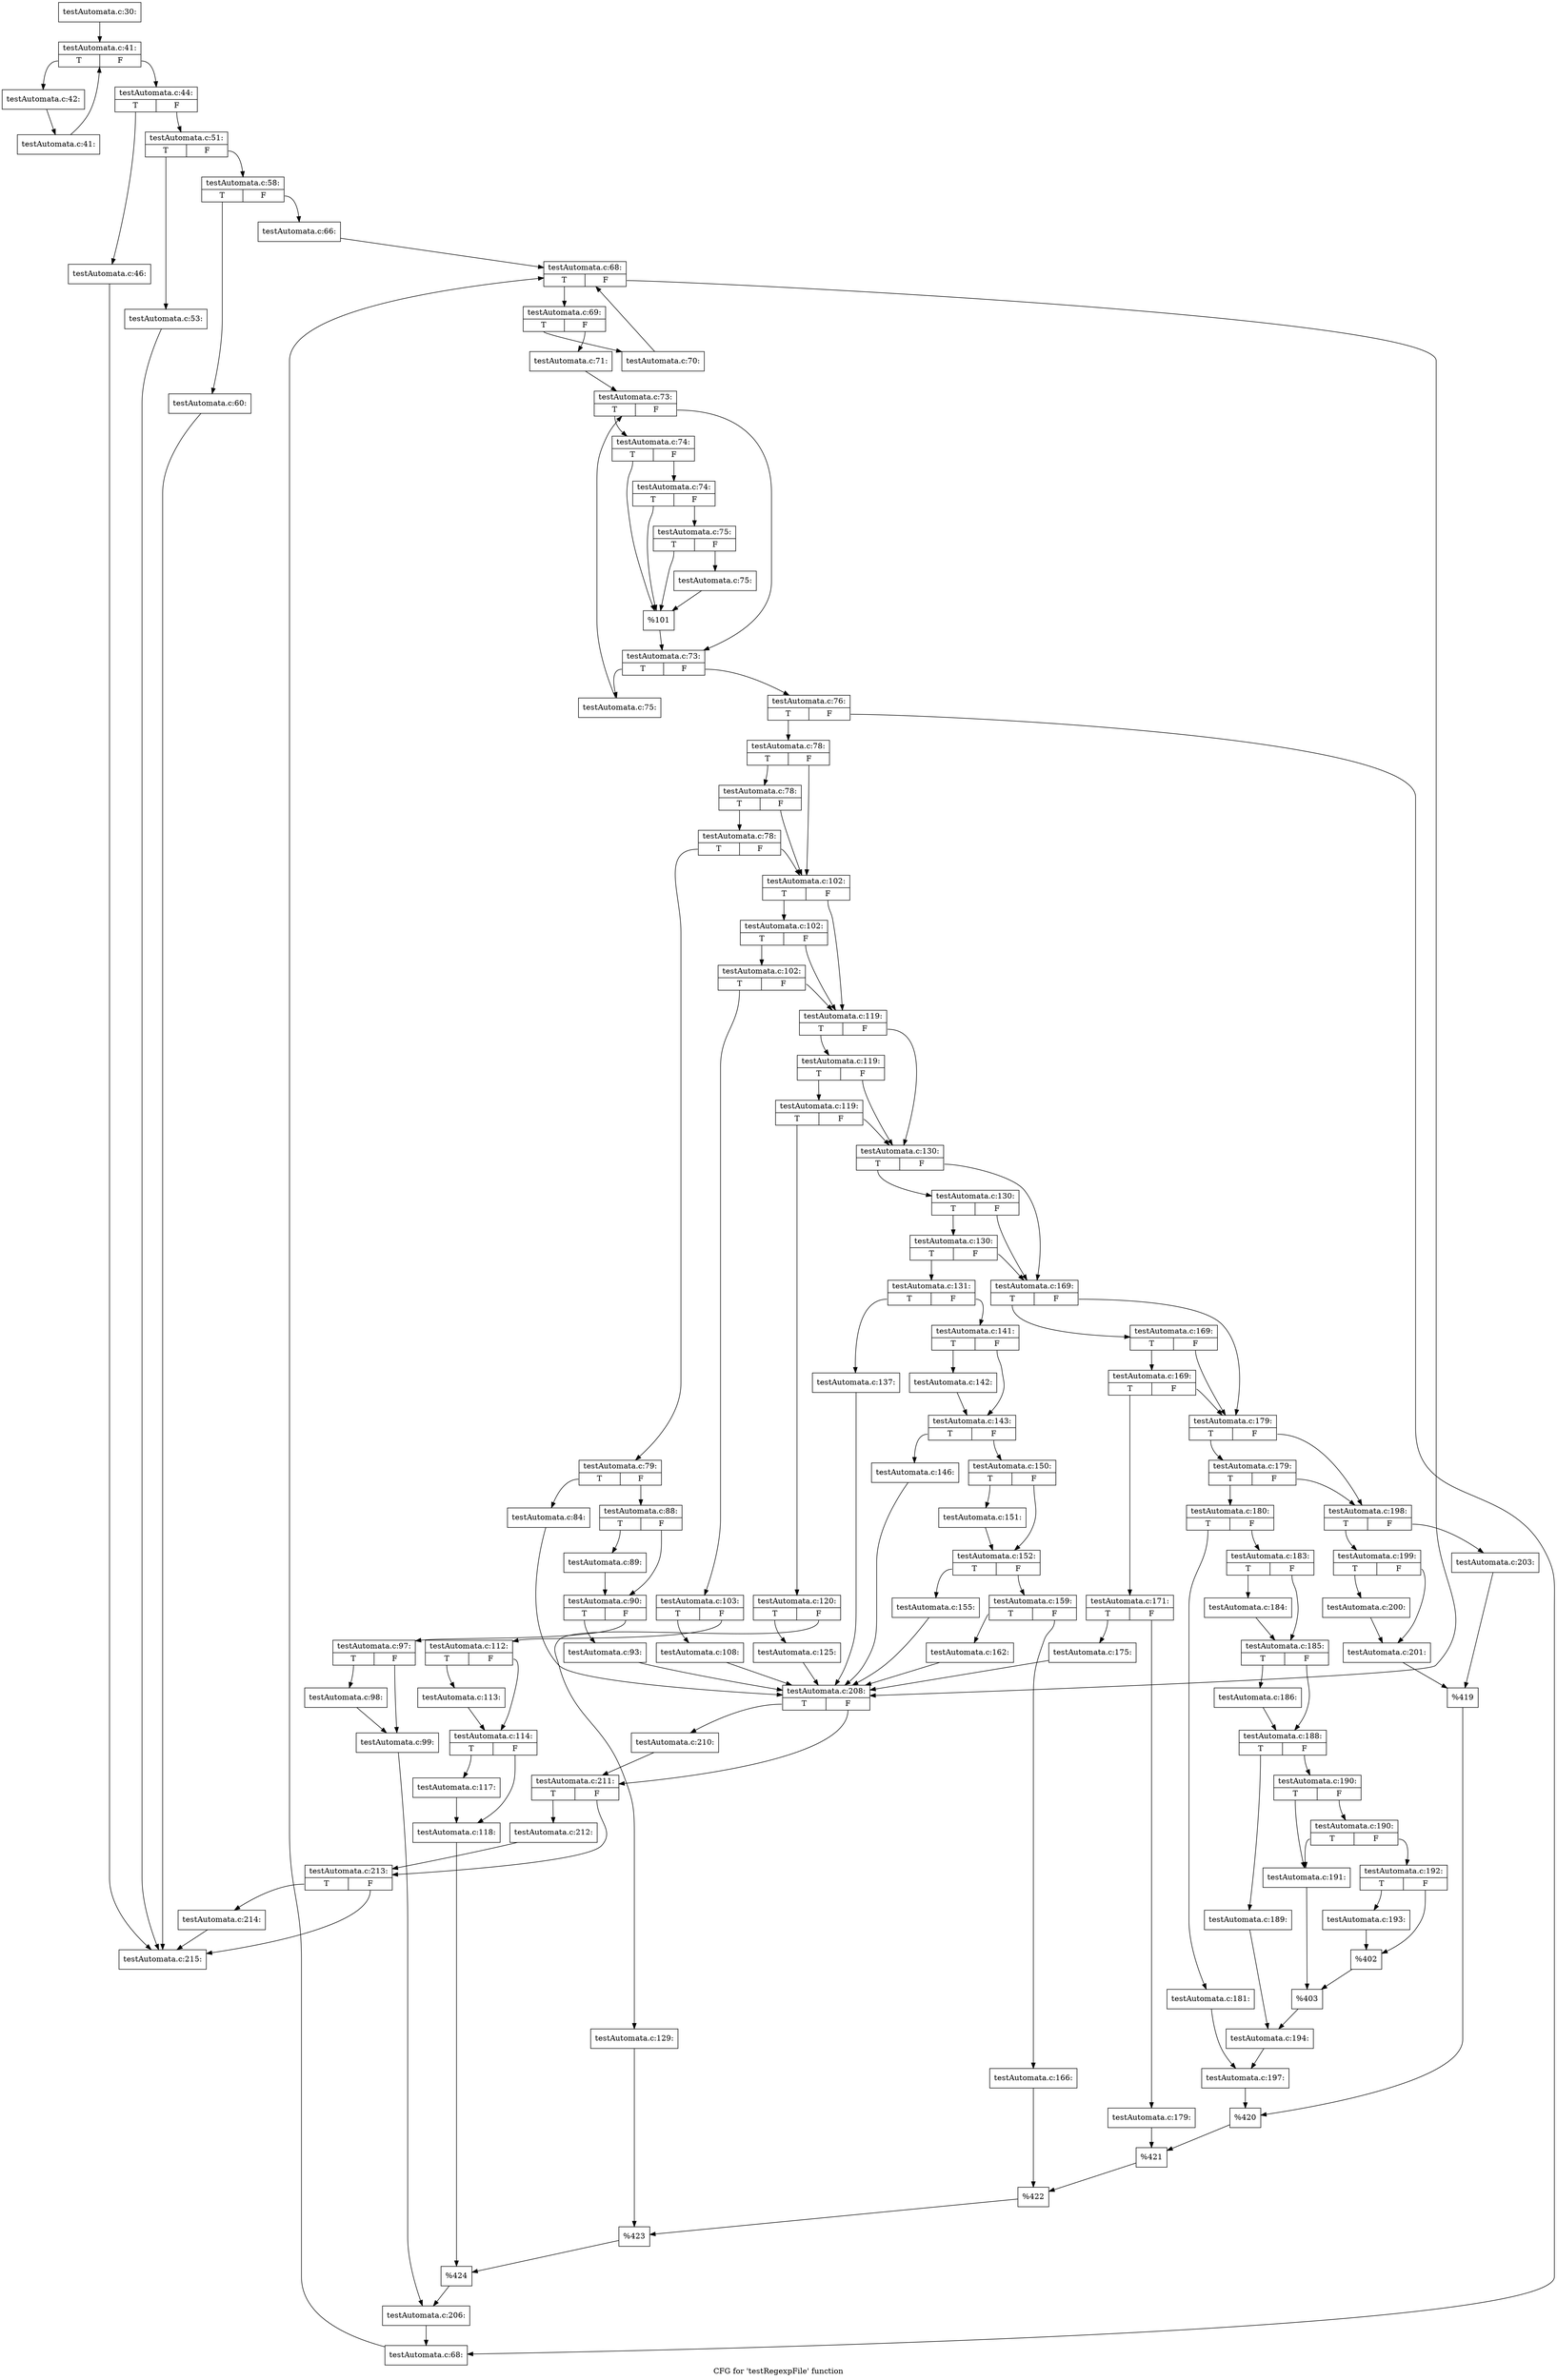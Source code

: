 digraph "CFG for 'testRegexpFile' function" {
	label="CFG for 'testRegexpFile' function";

	Node0x4e502c0 [shape=record,label="{testAutomata.c:30:}"];
	Node0x4e502c0 -> Node0x4fded10;
	Node0x4fded10 [shape=record,label="{testAutomata.c:41:|{<s0>T|<s1>F}}"];
	Node0x4fded10:s0 -> Node0x4fdeff0;
	Node0x4fded10:s1 -> Node0x4fdeb70;
	Node0x4fdeff0 [shape=record,label="{testAutomata.c:42:}"];
	Node0x4fdeff0 -> Node0x4fdef60;
	Node0x4fdef60 [shape=record,label="{testAutomata.c:41:}"];
	Node0x4fdef60 -> Node0x4fded10;
	Node0x4fdeb70 [shape=record,label="{testAutomata.c:44:|{<s0>T|<s1>F}}"];
	Node0x4fdeb70:s0 -> Node0x4fe0190;
	Node0x4fdeb70:s1 -> Node0x4fd1710;
	Node0x4fe0190 [shape=record,label="{testAutomata.c:46:}"];
	Node0x4fe0190 -> Node0x5004d30;
	Node0x4fd1710 [shape=record,label="{testAutomata.c:51:|{<s0>T|<s1>F}}"];
	Node0x4fd1710:s0 -> Node0x4fe0ef0;
	Node0x4fd1710:s1 -> Node0x4fe14a0;
	Node0x4fe0ef0 [shape=record,label="{testAutomata.c:53:}"];
	Node0x4fe0ef0 -> Node0x5004d30;
	Node0x4fe14a0 [shape=record,label="{testAutomata.c:58:|{<s0>T|<s1>F}}"];
	Node0x4fe14a0:s0 -> Node0x4fe1c80;
	Node0x4fe14a0:s1 -> Node0x4fe1cd0;
	Node0x4fe1c80 [shape=record,label="{testAutomata.c:60:}"];
	Node0x4fe1c80 -> Node0x5004d30;
	Node0x4fe1cd0 [shape=record,label="{testAutomata.c:66:}"];
	Node0x4fe1cd0 -> Node0x4fd0620;
	Node0x4fd0620 [shape=record,label="{testAutomata.c:68:|{<s0>T|<s1>F}}"];
	Node0x4fd0620:s0 -> Node0x4fe4710;
	Node0x4fd0620:s1 -> Node0x4fd0800;
	Node0x4fe4710 [shape=record,label="{testAutomata.c:69:|{<s0>T|<s1>F}}"];
	Node0x4fe4710:s0 -> Node0x4fe4b60;
	Node0x4fe4710:s1 -> Node0x4fe4bb0;
	Node0x4fe4b60 [shape=record,label="{testAutomata.c:70:}"];
	Node0x4fe4b60 -> Node0x4fd0620;
	Node0x4fe4bb0 [shape=record,label="{testAutomata.c:71:}"];
	Node0x4fe4bb0 -> Node0x4d6e1a0;
	Node0x4d6e1a0 [shape=record,label="{testAutomata.c:73:|{<s0>T|<s1>F}}"];
	Node0x4d6e1a0:s0 -> Node0x4fe5e00;
	Node0x4d6e1a0:s1 -> Node0x4fe5910;
	Node0x4fe5e00 [shape=record,label="{testAutomata.c:74:|{<s0>T|<s1>F}}"];
	Node0x4fe5e00:s0 -> Node0x4fe5ff0;
	Node0x4fe5e00:s1 -> Node0x4fe60e0;
	Node0x4fe60e0 [shape=record,label="{testAutomata.c:74:|{<s0>T|<s1>F}}"];
	Node0x4fe60e0:s0 -> Node0x4fe5ff0;
	Node0x4fe60e0:s1 -> Node0x4fe6090;
	Node0x4fe6090 [shape=record,label="{testAutomata.c:75:|{<s0>T|<s1>F}}"];
	Node0x4fe6090:s0 -> Node0x4fe5ff0;
	Node0x4fe6090:s1 -> Node0x4fe6040;
	Node0x4fe6040 [shape=record,label="{testAutomata.c:75:}"];
	Node0x4fe6040 -> Node0x4fe5ff0;
	Node0x4fe5ff0 [shape=record,label="{%101}"];
	Node0x4fe5ff0 -> Node0x4fe5910;
	Node0x4fe5910 [shape=record,label="{testAutomata.c:73:|{<s0>T|<s1>F}}"];
	Node0x4fe5910:s0 -> Node0x4fe6c80;
	Node0x4fe5910:s1 -> Node0x4fcafe0;
	Node0x4fe6c80 [shape=record,label="{testAutomata.c:75:}"];
	Node0x4fe6c80 -> Node0x4d6e1a0;
	Node0x4fcafe0 [shape=record,label="{testAutomata.c:76:|{<s0>T|<s1>F}}"];
	Node0x4fcafe0:s0 -> Node0x4fe7880;
	Node0x4fcafe0:s1 -> Node0x4fe78d0;
	Node0x4fe7880 [shape=record,label="{testAutomata.c:78:|{<s0>T|<s1>F}}"];
	Node0x4fe7880:s0 -> Node0x4fe7d80;
	Node0x4fe7880:s1 -> Node0x4fe7cb0;
	Node0x4fe7d80 [shape=record,label="{testAutomata.c:78:|{<s0>T|<s1>F}}"];
	Node0x4fe7d80:s0 -> Node0x4fe7d00;
	Node0x4fe7d80:s1 -> Node0x4fe7cb0;
	Node0x4fe7d00 [shape=record,label="{testAutomata.c:78:|{<s0>T|<s1>F}}"];
	Node0x4fe7d00:s0 -> Node0x4fe7c10;
	Node0x4fe7d00:s1 -> Node0x4fe7cb0;
	Node0x4fe7c10 [shape=record,label="{testAutomata.c:79:|{<s0>T|<s1>F}}"];
	Node0x4fe7c10:s0 -> Node0x4fe9760;
	Node0x4fe7c10:s1 -> Node0x4fe8570;
	Node0x4fe9760 [shape=record,label="{testAutomata.c:84:}"];
	Node0x4fe9760 -> Node0x4fd0800;
	Node0x4fe8570 [shape=record,label="{testAutomata.c:88:|{<s0>T|<s1>F}}"];
	Node0x4fe8570:s0 -> Node0x4fea230;
	Node0x4fe8570:s1 -> Node0x4fea280;
	Node0x4fea230 [shape=record,label="{testAutomata.c:89:}"];
	Node0x4fea230 -> Node0x4fea280;
	Node0x4fea280 [shape=record,label="{testAutomata.c:90:|{<s0>T|<s1>F}}"];
	Node0x4fea280:s0 -> Node0x4feaae0;
	Node0x4fea280:s1 -> Node0x4feb210;
	Node0x4feaae0 [shape=record,label="{testAutomata.c:93:}"];
	Node0x4feaae0 -> Node0x4fd0800;
	Node0x4feb210 [shape=record,label="{testAutomata.c:97:|{<s0>T|<s1>F}}"];
	Node0x4feb210:s0 -> Node0x4feb970;
	Node0x4feb210:s1 -> Node0x4feb9c0;
	Node0x4feb970 [shape=record,label="{testAutomata.c:98:}"];
	Node0x4feb970 -> Node0x4feb9c0;
	Node0x4feb9c0 [shape=record,label="{testAutomata.c:99:}"];
	Node0x4feb9c0 -> Node0x4fe7c60;
	Node0x4fe7cb0 [shape=record,label="{testAutomata.c:102:|{<s0>T|<s1>F}}"];
	Node0x4fe7cb0:s0 -> Node0x4feced0;
	Node0x4fe7cb0:s1 -> Node0x4fece00;
	Node0x4feced0 [shape=record,label="{testAutomata.c:102:|{<s0>T|<s1>F}}"];
	Node0x4feced0:s0 -> Node0x4fece50;
	Node0x4feced0:s1 -> Node0x4fece00;
	Node0x4fece50 [shape=record,label="{testAutomata.c:102:|{<s0>T|<s1>F}}"];
	Node0x4fece50:s0 -> Node0x4fecd60;
	Node0x4fece50:s1 -> Node0x4fece00;
	Node0x4fecd60 [shape=record,label="{testAutomata.c:103:|{<s0>T|<s1>F}}"];
	Node0x4fecd60:s0 -> Node0x4fc04e0;
	Node0x4fecd60:s1 -> Node0x4fee600;
	Node0x4fc04e0 [shape=record,label="{testAutomata.c:108:}"];
	Node0x4fc04e0 -> Node0x4fd0800;
	Node0x4fee600 [shape=record,label="{testAutomata.c:112:|{<s0>T|<s1>F}}"];
	Node0x4fee600:s0 -> Node0x4fcb150;
	Node0x4fee600:s1 -> Node0x4feee90;
	Node0x4fcb150 [shape=record,label="{testAutomata.c:113:}"];
	Node0x4fcb150 -> Node0x4feee90;
	Node0x4feee90 [shape=record,label="{testAutomata.c:114:|{<s0>T|<s1>F}}"];
	Node0x4feee90:s0 -> Node0x4fefb30;
	Node0x4feee90:s1 -> Node0x4fefb80;
	Node0x4fefb30 [shape=record,label="{testAutomata.c:117:}"];
	Node0x4fefb30 -> Node0x4fefb80;
	Node0x4fefb80 [shape=record,label="{testAutomata.c:118:}"];
	Node0x4fefb80 -> Node0x4fecdb0;
	Node0x4fece00 [shape=record,label="{testAutomata.c:119:|{<s0>T|<s1>F}}"];
	Node0x4fece00:s0 -> Node0x4ff14b0;
	Node0x4fece00:s1 -> Node0x4ff0f80;
	Node0x4ff14b0 [shape=record,label="{testAutomata.c:119:|{<s0>T|<s1>F}}"];
	Node0x4ff14b0:s0 -> Node0x4ff1460;
	Node0x4ff14b0:s1 -> Node0x4ff0f80;
	Node0x4ff1460 [shape=record,label="{testAutomata.c:119:|{<s0>T|<s1>F}}"];
	Node0x4ff1460:s0 -> Node0x4ff0ca0;
	Node0x4ff1460:s1 -> Node0x4ff0f80;
	Node0x4ff0ca0 [shape=record,label="{testAutomata.c:120:|{<s0>T|<s1>F}}"];
	Node0x4ff0ca0:s0 -> Node0x4ff2650;
	Node0x4ff0ca0:s1 -> Node0x4ff26a0;
	Node0x4ff2650 [shape=record,label="{testAutomata.c:125:}"];
	Node0x4ff2650 -> Node0x4fd0800;
	Node0x4ff26a0 [shape=record,label="{testAutomata.c:129:}"];
	Node0x4ff26a0 -> Node0x4ff0fd0;
	Node0x4ff0f80 [shape=record,label="{testAutomata.c:130:|{<s0>T|<s1>F}}"];
	Node0x4ff0f80:s0 -> Node0x4ff37e0;
	Node0x4ff0f80:s1 -> Node0x4ff3710;
	Node0x4ff37e0 [shape=record,label="{testAutomata.c:130:|{<s0>T|<s1>F}}"];
	Node0x4ff37e0:s0 -> Node0x4ff3760;
	Node0x4ff37e0:s1 -> Node0x4ff3710;
	Node0x4ff3760 [shape=record,label="{testAutomata.c:130:|{<s0>T|<s1>F}}"];
	Node0x4ff3760:s0 -> Node0x4ff3670;
	Node0x4ff3760:s1 -> Node0x4ff3710;
	Node0x4ff3670 [shape=record,label="{testAutomata.c:131:|{<s0>T|<s1>F}}"];
	Node0x4ff3670:s0 -> Node0x4ff4030;
	Node0x4ff3670:s1 -> Node0x4ff0810;
	Node0x4ff4030 [shape=record,label="{testAutomata.c:137:}"];
	Node0x4ff4030 -> Node0x4fd0800;
	Node0x4ff0810 [shape=record,label="{testAutomata.c:141:|{<s0>T|<s1>F}}"];
	Node0x4ff0810:s0 -> Node0x4ff5b40;
	Node0x4ff0810:s1 -> Node0x4ff5b90;
	Node0x4ff5b40 [shape=record,label="{testAutomata.c:142:}"];
	Node0x4ff5b40 -> Node0x4ff5b90;
	Node0x4ff5b90 [shape=record,label="{testAutomata.c:143:|{<s0>T|<s1>F}}"];
	Node0x4ff5b90:s0 -> Node0x4fe23f0;
	Node0x4ff5b90:s1 -> Node0x4fe2440;
	Node0x4fe23f0 [shape=record,label="{testAutomata.c:146:}"];
	Node0x4fe23f0 -> Node0x4fd0800;
	Node0x4fe2440 [shape=record,label="{testAutomata.c:150:|{<s0>T|<s1>F}}"];
	Node0x4fe2440:s0 -> Node0x4fe2d70;
	Node0x4fe2440:s1 -> Node0x4fe2dc0;
	Node0x4fe2d70 [shape=record,label="{testAutomata.c:151:}"];
	Node0x4fe2d70 -> Node0x4fe2dc0;
	Node0x4fe2dc0 [shape=record,label="{testAutomata.c:152:|{<s0>T|<s1>F}}"];
	Node0x4fe2dc0:s0 -> Node0x4fe3a60;
	Node0x4fe2dc0:s1 -> Node0x4fe3ab0;
	Node0x4fe3a60 [shape=record,label="{testAutomata.c:155:}"];
	Node0x4fe3a60 -> Node0x4fd0800;
	Node0x4fe3ab0 [shape=record,label="{testAutomata.c:159:|{<s0>T|<s1>F}}"];
	Node0x4fe3ab0:s0 -> Node0x4ffabf0;
	Node0x4fe3ab0:s1 -> Node0x4ffac40;
	Node0x4ffabf0 [shape=record,label="{testAutomata.c:162:}"];
	Node0x4ffabf0 -> Node0x4fd0800;
	Node0x4ffac40 [shape=record,label="{testAutomata.c:166:}"];
	Node0x4ffac40 -> Node0x4ff36c0;
	Node0x4ff3710 [shape=record,label="{testAutomata.c:169:|{<s0>T|<s1>F}}"];
	Node0x4ff3710:s0 -> Node0x4ffc220;
	Node0x4ff3710:s1 -> Node0x4ffc150;
	Node0x4ffc220 [shape=record,label="{testAutomata.c:169:|{<s0>T|<s1>F}}"];
	Node0x4ffc220:s0 -> Node0x4ffc1a0;
	Node0x4ffc220:s1 -> Node0x4ffc150;
	Node0x4ffc1a0 [shape=record,label="{testAutomata.c:169:|{<s0>T|<s1>F}}"];
	Node0x4ffc1a0:s0 -> Node0x4ffc0b0;
	Node0x4ffc1a0:s1 -> Node0x4ffc150;
	Node0x4ffc0b0 [shape=record,label="{testAutomata.c:171:|{<s0>T|<s1>F}}"];
	Node0x4ffc0b0:s0 -> Node0x4ffd060;
	Node0x4ffc0b0:s1 -> Node0x4ffd0b0;
	Node0x4ffd060 [shape=record,label="{testAutomata.c:175:}"];
	Node0x4ffd060 -> Node0x4fd0800;
	Node0x4ffd0b0 [shape=record,label="{testAutomata.c:179:}"];
	Node0x4ffd0b0 -> Node0x4ffc100;
	Node0x4ffc150 [shape=record,label="{testAutomata.c:179:|{<s0>T|<s1>F}}"];
	Node0x4ffc150:s0 -> Node0x4ffeb40;
	Node0x4ffc150:s1 -> Node0x4ffeaf0;
	Node0x4ffeb40 [shape=record,label="{testAutomata.c:179:|{<s0>T|<s1>F}}"];
	Node0x4ffeb40:s0 -> Node0x4ffea50;
	Node0x4ffeb40:s1 -> Node0x4ffeaf0;
	Node0x4ffea50 [shape=record,label="{testAutomata.c:180:|{<s0>T|<s1>F}}"];
	Node0x4ffea50:s0 -> Node0x4fff410;
	Node0x4ffea50:s1 -> Node0x4fff4b0;
	Node0x4fff410 [shape=record,label="{testAutomata.c:181:}"];
	Node0x4fff410 -> Node0x4fff460;
	Node0x4fff4b0 [shape=record,label="{testAutomata.c:183:|{<s0>T|<s1>F}}"];
	Node0x4fff4b0:s0 -> Node0x4fffb50;
	Node0x4fff4b0:s1 -> Node0x4fffba0;
	Node0x4fffb50 [shape=record,label="{testAutomata.c:184:}"];
	Node0x4fffb50 -> Node0x4fffba0;
	Node0x4fffba0 [shape=record,label="{testAutomata.c:185:|{<s0>T|<s1>F}}"];
	Node0x4fffba0:s0 -> Node0x50001e0;
	Node0x4fffba0:s1 -> Node0x5000230;
	Node0x50001e0 [shape=record,label="{testAutomata.c:186:}"];
	Node0x50001e0 -> Node0x5000230;
	Node0x5000230 [shape=record,label="{testAutomata.c:188:|{<s0>T|<s1>F}}"];
	Node0x5000230:s0 -> Node0x5000940;
	Node0x5000230:s1 -> Node0x50009e0;
	Node0x5000940 [shape=record,label="{testAutomata.c:189:}"];
	Node0x5000940 -> Node0x5000990;
	Node0x50009e0 [shape=record,label="{testAutomata.c:190:|{<s0>T|<s1>F}}"];
	Node0x50009e0:s0 -> Node0x5001040;
	Node0x50009e0:s1 -> Node0x5001130;
	Node0x5001130 [shape=record,label="{testAutomata.c:190:|{<s0>T|<s1>F}}"];
	Node0x5001130:s0 -> Node0x5001040;
	Node0x5001130:s1 -> Node0x50010e0;
	Node0x5001040 [shape=record,label="{testAutomata.c:191:}"];
	Node0x5001040 -> Node0x5001090;
	Node0x50010e0 [shape=record,label="{testAutomata.c:192:|{<s0>T|<s1>F}}"];
	Node0x50010e0:s0 -> Node0x5001940;
	Node0x50010e0:s1 -> Node0x5001990;
	Node0x5001940 [shape=record,label="{testAutomata.c:193:}"];
	Node0x5001940 -> Node0x5001990;
	Node0x5001990 [shape=record,label="{%402}"];
	Node0x5001990 -> Node0x5001090;
	Node0x5001090 [shape=record,label="{%403}"];
	Node0x5001090 -> Node0x5000990;
	Node0x5000990 [shape=record,label="{testAutomata.c:194:}"];
	Node0x5000990 -> Node0x4fff460;
	Node0x4fff460 [shape=record,label="{testAutomata.c:197:}"];
	Node0x4fff460 -> Node0x4ffeaa0;
	Node0x4ffeaf0 [shape=record,label="{testAutomata.c:198:|{<s0>T|<s1>F}}"];
	Node0x4ffeaf0:s0 -> Node0x50025e0;
	Node0x4ffeaf0:s1 -> Node0x5002680;
	Node0x50025e0 [shape=record,label="{testAutomata.c:199:|{<s0>T|<s1>F}}"];
	Node0x50025e0:s0 -> Node0x5002a40;
	Node0x50025e0:s1 -> Node0x5002a90;
	Node0x5002a40 [shape=record,label="{testAutomata.c:200:}"];
	Node0x5002a40 -> Node0x5002a90;
	Node0x5002a90 [shape=record,label="{testAutomata.c:201:}"];
	Node0x5002a90 -> Node0x5002630;
	Node0x5002680 [shape=record,label="{testAutomata.c:203:}"];
	Node0x5002680 -> Node0x5002630;
	Node0x5002630 [shape=record,label="{%419}"];
	Node0x5002630 -> Node0x4ffeaa0;
	Node0x4ffeaa0 [shape=record,label="{%420}"];
	Node0x4ffeaa0 -> Node0x4ffc100;
	Node0x4ffc100 [shape=record,label="{%421}"];
	Node0x4ffc100 -> Node0x4ff36c0;
	Node0x4ff36c0 [shape=record,label="{%422}"];
	Node0x4ff36c0 -> Node0x4ff0fd0;
	Node0x4ff0fd0 [shape=record,label="{%423}"];
	Node0x4ff0fd0 -> Node0x4fecdb0;
	Node0x4fecdb0 [shape=record,label="{%424}"];
	Node0x4fecdb0 -> Node0x4fe7c60;
	Node0x4fe7c60 [shape=record,label="{testAutomata.c:206:}"];
	Node0x4fe7c60 -> Node0x4fe78d0;
	Node0x4fe78d0 [shape=record,label="{testAutomata.c:68:}"];
	Node0x4fe78d0 -> Node0x4fd0620;
	Node0x4fd0800 [shape=record,label="{testAutomata.c:208:|{<s0>T|<s1>F}}"];
	Node0x4fd0800:s0 -> Node0x50042a0;
	Node0x4fd0800:s1 -> Node0x50042f0;
	Node0x50042a0 [shape=record,label="{testAutomata.c:210:}"];
	Node0x50042a0 -> Node0x50042f0;
	Node0x50042f0 [shape=record,label="{testAutomata.c:211:|{<s0>T|<s1>F}}"];
	Node0x50042f0:s0 -> Node0x50047c0;
	Node0x50042f0:s1 -> Node0x5004810;
	Node0x50047c0 [shape=record,label="{testAutomata.c:212:}"];
	Node0x50047c0 -> Node0x5004810;
	Node0x5004810 [shape=record,label="{testAutomata.c:213:|{<s0>T|<s1>F}}"];
	Node0x5004810:s0 -> Node0x5004ce0;
	Node0x5004810:s1 -> Node0x5004d30;
	Node0x5004ce0 [shape=record,label="{testAutomata.c:214:}"];
	Node0x5004ce0 -> Node0x5004d30;
	Node0x5004d30 [shape=record,label="{testAutomata.c:215:}"];
}
